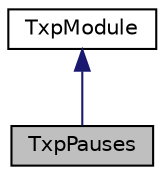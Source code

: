 digraph "TxpPauses"
{
  edge [fontname="Helvetica",fontsize="10",labelfontname="Helvetica",labelfontsize="10"];
  node [fontname="Helvetica",fontsize="10",shape=record];
  Node0 [label="TxpPauses",height=0.2,width=0.4,color="black", fillcolor="grey75", style="filled", fontcolor="black"];
  Node1 -> Node0 [dir="back",color="midnightblue",fontsize="10",style="solid",fontname="Helvetica"];
  Node1 [label="TxpModule",height=0.2,width=0.4,color="black", fillcolor="white", style="filled",URL="$classkaldi_1_1TxpModule.html",tooltip="Base class for all modules. "];
}
